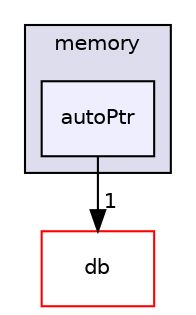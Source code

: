 digraph "src/OpenFOAM/memory/autoPtr" {
  bgcolor=transparent;
  compound=true
  node [ fontsize="10", fontname="Helvetica"];
  edge [ labelfontsize="10", labelfontname="Helvetica"];
  subgraph clusterdir_385a22dcc2f7120acb0f1a7a832b3b8d {
    graph [ bgcolor="#ddddee", pencolor="black", label="memory" fontname="Helvetica", fontsize="10", URL="dir_385a22dcc2f7120acb0f1a7a832b3b8d.html"]
  dir_19b2c8edb0612d2d57f078b403c4451b [shape=box, label="autoPtr", style="filled", fillcolor="#eeeeff", pencolor="black", URL="dir_19b2c8edb0612d2d57f078b403c4451b.html"];
  }
  dir_63c634f7a7cfd679ac26c67fb30fc32f [shape=box label="db" color="red" URL="dir_63c634f7a7cfd679ac26c67fb30fc32f.html"];
  dir_19b2c8edb0612d2d57f078b403c4451b->dir_63c634f7a7cfd679ac26c67fb30fc32f [headlabel="1", labeldistance=1.5 headhref="dir_002211_001944.html"];
}
